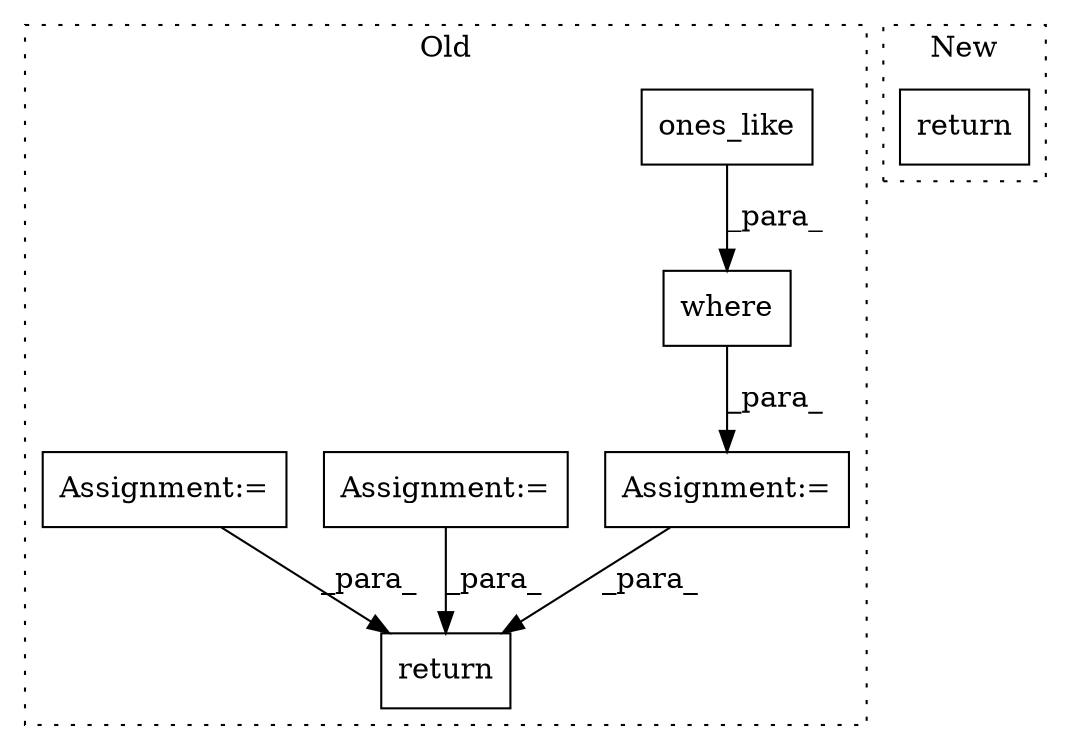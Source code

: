 digraph G {
subgraph cluster0 {
1 [label="ones_like" a="32" s="22406,22422" l="10,1" shape="box"];
3 [label="return" a="41" s="22655" l="12" shape="box"];
4 [label="Assignment:=" a="7" s="22573" l="1" shape="box"];
5 [label="Assignment:=" a="7" s="22605" l="1" shape="box"];
6 [label="Assignment:=" a="7" s="22336" l="1" shape="box"];
7 [label="where" a="32" s="22358,22423" l="6,1" shape="box"];
label = "Old";
style="dotted";
}
subgraph cluster1 {
2 [label="return" a="41" s="22576" l="12" shape="box"];
label = "New";
style="dotted";
}
1 -> 7 [label="_para_"];
4 -> 3 [label="_para_"];
5 -> 3 [label="_para_"];
6 -> 3 [label="_para_"];
7 -> 6 [label="_para_"];
}